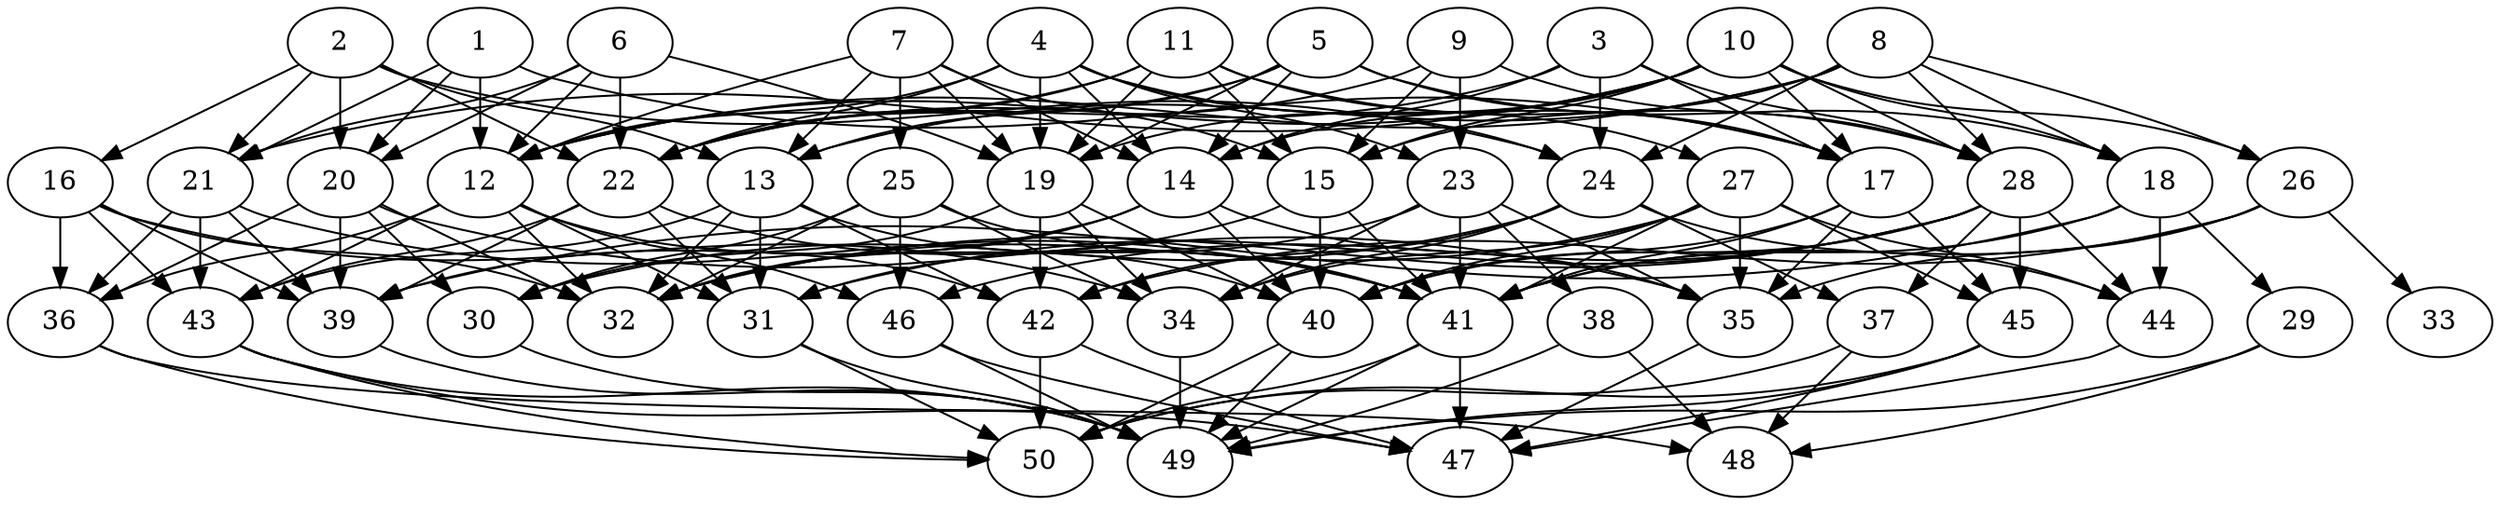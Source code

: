 // DAG automatically generated by daggen at Thu Oct  3 14:07:57 2019
// ./daggen --dot -n 50 --ccr 0.5 --fat 0.7 --regular 0.7 --density 0.6 --mindata 5242880 --maxdata 52428800 
digraph G {
  1 [size="87652352", alpha="0.13", expect_size="43826176"] 
  1 -> 12 [size ="43826176"]
  1 -> 17 [size ="43826176"]
  1 -> 20 [size ="43826176"]
  1 -> 21 [size ="43826176"]
  2 [size="88893440", alpha="0.10", expect_size="44446720"] 
  2 -> 13 [size ="44446720"]
  2 -> 16 [size ="44446720"]
  2 -> 20 [size ="44446720"]
  2 -> 21 [size ="44446720"]
  2 -> 22 [size ="44446720"]
  2 -> 24 [size ="44446720"]
  3 [size="74643456", alpha="0.15", expect_size="37321728"] 
  3 -> 14 [size ="37321728"]
  3 -> 17 [size ="37321728"]
  3 -> 22 [size ="37321728"]
  3 -> 24 [size ="37321728"]
  3 -> 28 [size ="37321728"]
  4 [size="86132736", alpha="0.09", expect_size="43066368"] 
  4 -> 12 [size ="43066368"]
  4 -> 14 [size ="43066368"]
  4 -> 17 [size ="43066368"]
  4 -> 19 [size ="43066368"]
  4 -> 22 [size ="43066368"]
  4 -> 23 [size ="43066368"]
  4 -> 24 [size ="43066368"]
  5 [size="103348224", alpha="0.19", expect_size="51674112"] 
  5 -> 13 [size ="51674112"]
  5 -> 14 [size ="51674112"]
  5 -> 17 [size ="51674112"]
  5 -> 18 [size ="51674112"]
  5 -> 19 [size ="51674112"]
  5 -> 22 [size ="51674112"]
  6 [size="27039744", alpha="0.17", expect_size="13519872"] 
  6 -> 12 [size ="13519872"]
  6 -> 19 [size ="13519872"]
  6 -> 20 [size ="13519872"]
  6 -> 21 [size ="13519872"]
  6 -> 22 [size ="13519872"]
  7 [size="95320064", alpha="0.18", expect_size="47660032"] 
  7 -> 12 [size ="47660032"]
  7 -> 13 [size ="47660032"]
  7 -> 14 [size ="47660032"]
  7 -> 15 [size ="47660032"]
  7 -> 19 [size ="47660032"]
  7 -> 25 [size ="47660032"]
  8 [size="48295936", alpha="0.01", expect_size="24147968"] 
  8 -> 12 [size ="24147968"]
  8 -> 13 [size ="24147968"]
  8 -> 15 [size ="24147968"]
  8 -> 18 [size ="24147968"]
  8 -> 24 [size ="24147968"]
  8 -> 26 [size ="24147968"]
  8 -> 28 [size ="24147968"]
  9 [size="92737536", alpha="0.09", expect_size="46368768"] 
  9 -> 15 [size ="46368768"]
  9 -> 22 [size ="46368768"]
  9 -> 23 [size ="46368768"]
  9 -> 28 [size ="46368768"]
  10 [size="12126208", alpha="0.08", expect_size="6063104"] 
  10 -> 12 [size ="6063104"]
  10 -> 14 [size ="6063104"]
  10 -> 15 [size ="6063104"]
  10 -> 17 [size ="6063104"]
  10 -> 18 [size ="6063104"]
  10 -> 19 [size ="6063104"]
  10 -> 21 [size ="6063104"]
  10 -> 26 [size ="6063104"]
  10 -> 28 [size ="6063104"]
  11 [size="86495232", alpha="0.14", expect_size="43247616"] 
  11 -> 12 [size ="43247616"]
  11 -> 15 [size ="43247616"]
  11 -> 19 [size ="43247616"]
  11 -> 22 [size ="43247616"]
  11 -> 27 [size ="43247616"]
  11 -> 28 [size ="43247616"]
  12 [size="52574208", alpha="0.18", expect_size="26287104"] 
  12 -> 31 [size ="26287104"]
  12 -> 32 [size ="26287104"]
  12 -> 36 [size ="26287104"]
  12 -> 42 [size ="26287104"]
  12 -> 43 [size ="26287104"]
  12 -> 46 [size ="26287104"]
  13 [size="97402880", alpha="0.04", expect_size="48701440"] 
  13 -> 31 [size ="48701440"]
  13 -> 32 [size ="48701440"]
  13 -> 40 [size ="48701440"]
  13 -> 42 [size ="48701440"]
  13 -> 43 [size ="48701440"]
  14 [size="72669184", alpha="0.13", expect_size="36334592"] 
  14 -> 32 [size ="36334592"]
  14 -> 35 [size ="36334592"]
  14 -> 39 [size ="36334592"]
  14 -> 40 [size ="36334592"]
  15 [size="21813248", alpha="0.13", expect_size="10906624"] 
  15 -> 32 [size ="10906624"]
  15 -> 40 [size ="10906624"]
  15 -> 41 [size ="10906624"]
  16 [size="18329600", alpha="0.01", expect_size="9164800"] 
  16 -> 32 [size ="9164800"]
  16 -> 34 [size ="9164800"]
  16 -> 36 [size ="9164800"]
  16 -> 39 [size ="9164800"]
  16 -> 43 [size ="9164800"]
  17 [size="97464320", alpha="0.03", expect_size="48732160"] 
  17 -> 35 [size ="48732160"]
  17 -> 40 [size ="48732160"]
  17 -> 41 [size ="48732160"]
  17 -> 45 [size ="48732160"]
  18 [size="89065472", alpha="0.16", expect_size="44532736"] 
  18 -> 29 [size ="44532736"]
  18 -> 39 [size ="44532736"]
  18 -> 41 [size ="44532736"]
  18 -> 44 [size ="44532736"]
  19 [size="92014592", alpha="0.14", expect_size="46007296"] 
  19 -> 30 [size ="46007296"]
  19 -> 34 [size ="46007296"]
  19 -> 40 [size ="46007296"]
  19 -> 42 [size ="46007296"]
  20 [size="40486912", alpha="0.07", expect_size="20243456"] 
  20 -> 30 [size ="20243456"]
  20 -> 32 [size ="20243456"]
  20 -> 35 [size ="20243456"]
  20 -> 36 [size ="20243456"]
  20 -> 39 [size ="20243456"]
  21 [size="78047232", alpha="0.16", expect_size="39023616"] 
  21 -> 36 [size ="39023616"]
  21 -> 39 [size ="39023616"]
  21 -> 41 [size ="39023616"]
  21 -> 43 [size ="39023616"]
  22 [size="49573888", alpha="0.02", expect_size="24786944"] 
  22 -> 31 [size ="24786944"]
  22 -> 39 [size ="24786944"]
  22 -> 41 [size ="24786944"]
  22 -> 43 [size ="24786944"]
  23 [size="42016768", alpha="0.02", expect_size="21008384"] 
  23 -> 31 [size ="21008384"]
  23 -> 34 [size ="21008384"]
  23 -> 35 [size ="21008384"]
  23 -> 38 [size ="21008384"]
  23 -> 41 [size ="21008384"]
  24 [size="60911616", alpha="0.17", expect_size="30455808"] 
  24 -> 30 [size ="30455808"]
  24 -> 34 [size ="30455808"]
  24 -> 37 [size ="30455808"]
  24 -> 42 [size ="30455808"]
  24 -> 44 [size ="30455808"]
  25 [size="27017216", alpha="0.13", expect_size="13508608"] 
  25 -> 30 [size ="13508608"]
  25 -> 32 [size ="13508608"]
  25 -> 34 [size ="13508608"]
  25 -> 41 [size ="13508608"]
  25 -> 46 [size ="13508608"]
  26 [size="87750656", alpha="0.11", expect_size="43875328"] 
  26 -> 33 [size ="43875328"]
  26 -> 35 [size ="43875328"]
  26 -> 41 [size ="43875328"]
  26 -> 42 [size ="43875328"]
  27 [size="93413376", alpha="0.08", expect_size="46706688"] 
  27 -> 32 [size ="46706688"]
  27 -> 34 [size ="46706688"]
  27 -> 35 [size ="46706688"]
  27 -> 40 [size ="46706688"]
  27 -> 41 [size ="46706688"]
  27 -> 44 [size ="46706688"]
  27 -> 45 [size ="46706688"]
  28 [size="12519424", alpha="0.13", expect_size="6259712"] 
  28 -> 31 [size ="6259712"]
  28 -> 32 [size ="6259712"]
  28 -> 37 [size ="6259712"]
  28 -> 40 [size ="6259712"]
  28 -> 44 [size ="6259712"]
  28 -> 45 [size ="6259712"]
  28 -> 46 [size ="6259712"]
  29 [size="88940544", alpha="0.15", expect_size="44470272"] 
  29 -> 48 [size ="44470272"]
  29 -> 49 [size ="44470272"]
  30 [size="59359232", alpha="0.18", expect_size="29679616"] 
  30 -> 49 [size ="29679616"]
  31 [size="91129856", alpha="0.16", expect_size="45564928"] 
  31 -> 49 [size ="45564928"]
  31 -> 50 [size ="45564928"]
  32 [size="72677376", alpha="0.04", expect_size="36338688"] 
  33 [size="82407424", alpha="0.10", expect_size="41203712"] 
  34 [size="90107904", alpha="0.09", expect_size="45053952"] 
  34 -> 49 [size ="45053952"]
  35 [size="77058048", alpha="0.11", expect_size="38529024"] 
  35 -> 47 [size ="38529024"]
  36 [size="41748480", alpha="0.14", expect_size="20874240"] 
  36 -> 48 [size ="20874240"]
  36 -> 50 [size ="20874240"]
  37 [size="95102976", alpha="0.16", expect_size="47551488"] 
  37 -> 48 [size ="47551488"]
  37 -> 50 [size ="47551488"]
  38 [size="38846464", alpha="0.14", expect_size="19423232"] 
  38 -> 48 [size ="19423232"]
  38 -> 49 [size ="19423232"]
  39 [size="99530752", alpha="0.10", expect_size="49765376"] 
  39 -> 49 [size ="49765376"]
  40 [size="76292096", alpha="0.12", expect_size="38146048"] 
  40 -> 49 [size ="38146048"]
  40 -> 50 [size ="38146048"]
  41 [size="65146880", alpha="0.08", expect_size="32573440"] 
  41 -> 47 [size ="32573440"]
  41 -> 49 [size ="32573440"]
  41 -> 50 [size ="32573440"]
  42 [size="47730688", alpha="0.12", expect_size="23865344"] 
  42 -> 47 [size ="23865344"]
  42 -> 50 [size ="23865344"]
  43 [size="66134016", alpha="0.04", expect_size="33067008"] 
  43 -> 47 [size ="33067008"]
  43 -> 49 [size ="33067008"]
  43 -> 50 [size ="33067008"]
  44 [size="18530304", alpha="0.06", expect_size="9265152"] 
  44 -> 47 [size ="9265152"]
  45 [size="61478912", alpha="0.11", expect_size="30739456"] 
  45 -> 47 [size ="30739456"]
  45 -> 49 [size ="30739456"]
  45 -> 50 [size ="30739456"]
  46 [size="17563648", alpha="0.13", expect_size="8781824"] 
  46 -> 47 [size ="8781824"]
  46 -> 49 [size ="8781824"]
  47 [size="83372032", alpha="0.12", expect_size="41686016"] 
  48 [size="62771200", alpha="0.12", expect_size="31385600"] 
  49 [size="34338816", alpha="0.09", expect_size="17169408"] 
  50 [size="79605760", alpha="0.15", expect_size="39802880"] 
}
